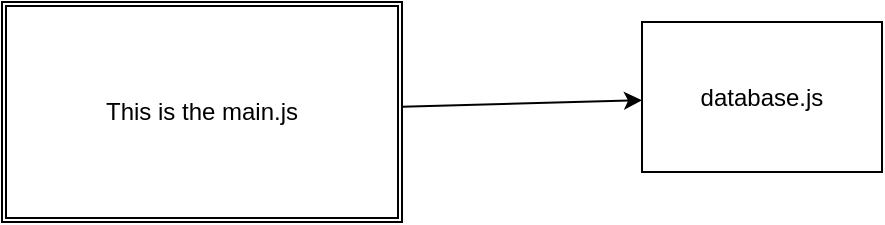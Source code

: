<mxfile>
    <diagram id="s8FtiT1FNgU2WPg2tQeu" name="Page-1">
        <mxGraphModel dx="802" dy="303" grid="1" gridSize="10" guides="1" tooltips="1" connect="1" arrows="1" fold="1" page="1" pageScale="1" pageWidth="850" pageHeight="1100" math="0" shadow="0">
            <root>
                <mxCell id="0"/>
                <mxCell id="1" parent="0"/>
                <mxCell id="4" value="" style="edgeStyle=none;html=1;" edge="1" parent="1" source="2" target="3">
                    <mxGeometry relative="1" as="geometry"/>
                </mxCell>
                <mxCell id="2" value="This is the main.js&lt;br&gt;" style="shape=ext;double=1;rounded=0;whiteSpace=wrap;html=1;" vertex="1" parent="1">
                    <mxGeometry x="50" y="30" width="200" height="110" as="geometry"/>
                </mxCell>
                <mxCell id="3" value="database.js" style="whiteSpace=wrap;html=1;rounded=0;" vertex="1" parent="1">
                    <mxGeometry x="370" y="40" width="120" height="75" as="geometry"/>
                </mxCell>
            </root>
        </mxGraphModel>
    </diagram>
</mxfile>